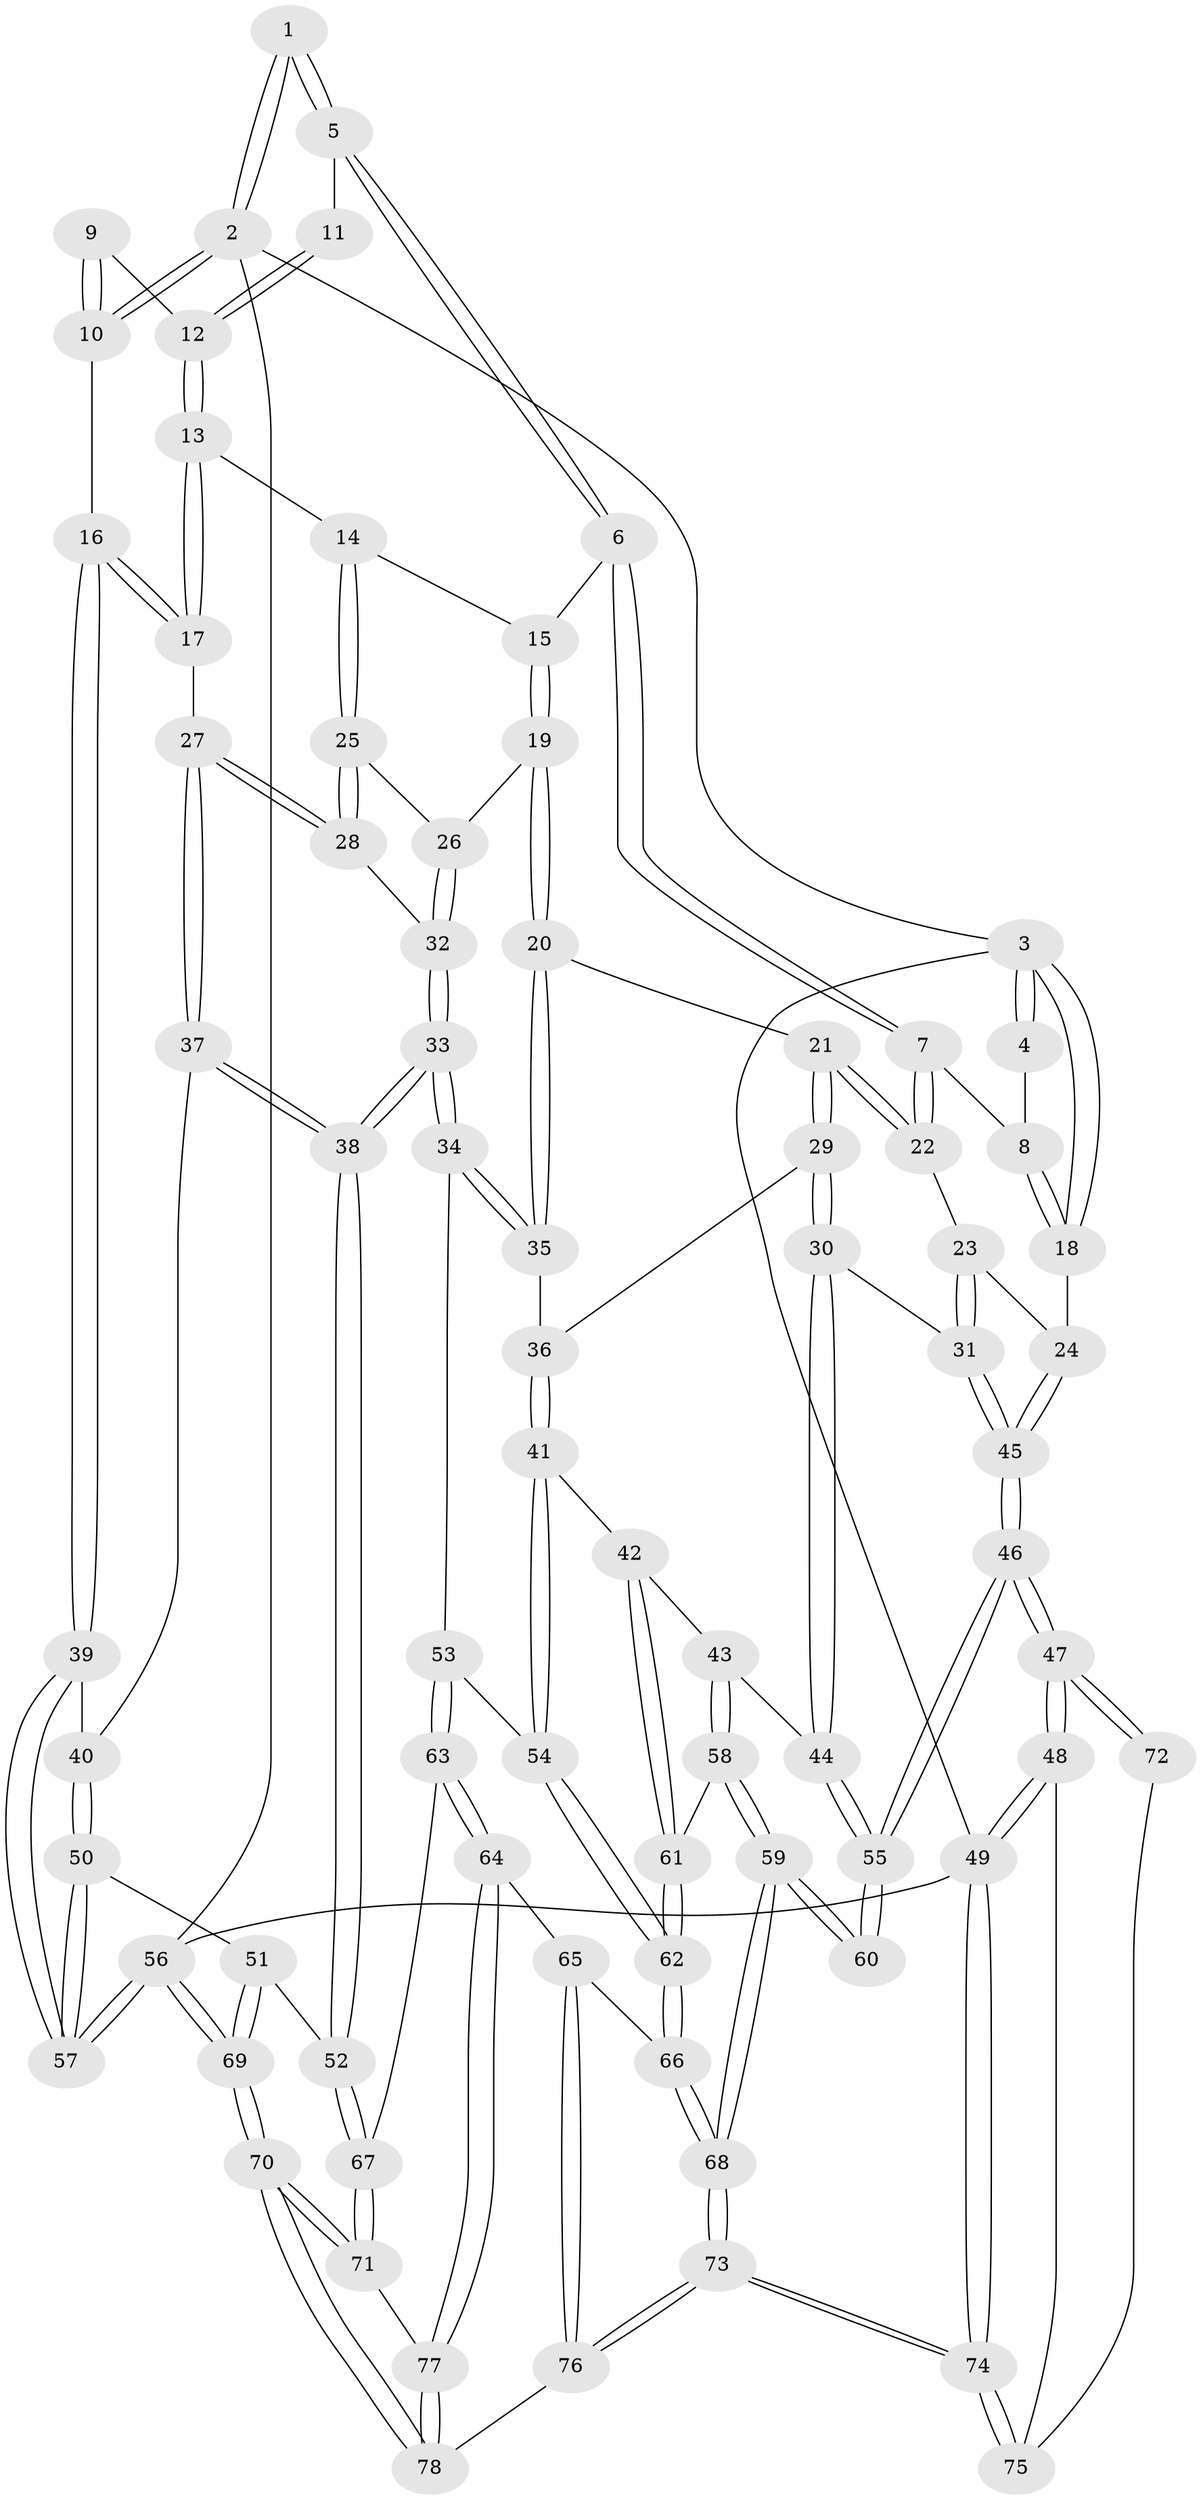// coarse degree distribution, {4: 0.3617021276595745, 3: 0.5531914893617021, 2: 0.0851063829787234}
// Generated by graph-tools (version 1.1) at 2025/38/03/04/25 23:38:29]
// undirected, 78 vertices, 192 edges
graph export_dot {
  node [color=gray90,style=filled];
  1 [pos="+0.5054070526381814+0"];
  2 [pos="+1+0"];
  3 [pos="+0+0"];
  4 [pos="+0.4433199435155918+0"];
  5 [pos="+0.5654759885228696+0.08729712616891011"];
  6 [pos="+0.5179763495505004+0.2005395905188444"];
  7 [pos="+0.24409283074705473+0.2187127029826632"];
  8 [pos="+0.23647675214750585+0.18965929255991223"];
  9 [pos="+0.9179798128573379+0"];
  10 [pos="+1+0"];
  11 [pos="+0.6735016946708475+0.13071564069571437"];
  12 [pos="+0.7533037933766835+0.2040757951636209"];
  13 [pos="+0.7816102591031727+0.24198894071592636"];
  14 [pos="+0.7169084376843022+0.3017498710892036"];
  15 [pos="+0.5186232396162506+0.2100864439591974"];
  16 [pos="+1+0.19546572827110237"];
  17 [pos="+0.9375555045146735+0.2935453457999226"];
  18 [pos="+0+0"];
  19 [pos="+0.5152507510228231+0.33168769521850094"];
  20 [pos="+0.500726226627509+0.35211842826221174"];
  21 [pos="+0.32436190120081865+0.3826270203169301"];
  22 [pos="+0.24359515240293453+0.22120273175965566"];
  23 [pos="+0.09564759316370537+0.3308695826410496"];
  24 [pos="+0+0.2293653060845941"];
  25 [pos="+0.6898704211658758+0.33867842983945423"];
  26 [pos="+0.5519324492266279+0.3407711328502961"];
  27 [pos="+0.8504631185709086+0.4347740979864429"];
  28 [pos="+0.7166066663831988+0.4341456287410956"];
  29 [pos="+0.3002195698292643+0.44032252016314294"];
  30 [pos="+0.1617735974908902+0.5082946810525176"];
  31 [pos="+0.148411412643998+0.4874706571757401"];
  32 [pos="+0.6826321253783788+0.4670714752606073"];
  33 [pos="+0.6147697455449631+0.6083264151498811"];
  34 [pos="+0.576335332483618+0.5879625960226232"];
  35 [pos="+0.5246892141010236+0.525170405505065"];
  36 [pos="+0.3695251640373672+0.5255327240740033"];
  37 [pos="+0.8572753650225573+0.5210074660824254"];
  38 [pos="+0.6525087907028834+0.6633961118028163"];
  39 [pos="+1+0.5791623397947161"];
  40 [pos="+0.8855891794973287+0.5460798560228083"];
  41 [pos="+0.34840547901115493+0.6150819792203742"];
  42 [pos="+0.27389405712105597+0.6339739416326975"];
  43 [pos="+0.16965409843057702+0.575393394667226"];
  44 [pos="+0.15172984673648882+0.5460602450441554"];
  45 [pos="+0+0.38576598142252505"];
  46 [pos="+0+0.6194034861859244"];
  47 [pos="+0+0.7246130326689696"];
  48 [pos="+0+0.8215357695763056"];
  49 [pos="+0+1"];
  50 [pos="+0.8944284471434607+0.7269999708606676"];
  51 [pos="+0.6676549448270328+0.6983733654414725"];
  52 [pos="+0.6592864096953882+0.6956654492149651"];
  53 [pos="+0.4102058299093169+0.659951164420711"];
  54 [pos="+0.39811645160910786+0.661671665843058"];
  55 [pos="+0+0.6111101880450642"];
  56 [pos="+1+1"];
  57 [pos="+1+0.9484196306346815"];
  58 [pos="+0.1543296146761196+0.773469181842533"];
  59 [pos="+0.14428603789353703+0.7860451140122205"];
  60 [pos="+0.12244475683899662+0.7878420884354548"];
  61 [pos="+0.2770034210516021+0.7380642536399146"];
  62 [pos="+0.35675546578462114+0.785957519813346"];
  63 [pos="+0.5336837680371566+0.8118391190794645"];
  64 [pos="+0.5229554252582511+0.8240420341199692"];
  65 [pos="+0.4027979760967636+0.8221959813829504"];
  66 [pos="+0.36399405811487645+0.8019541259574267"];
  67 [pos="+0.6500731415526151+0.7128344257710447"];
  68 [pos="+0.22928375978325966+0.9178582416479651"];
  69 [pos="+1+1"];
  70 [pos="+1+1"];
  71 [pos="+0.7159927411187366+0.9442916191368821"];
  72 [pos="+0.11820639178064077+0.7901310123612026"];
  73 [pos="+0.21463841566968336+1"];
  74 [pos="+0.10472101173099084+1"];
  75 [pos="+0.055510401541676295+0.8682724781676928"];
  76 [pos="+0.3472610749546613+1"];
  77 [pos="+0.5340674532748529+0.9079304762578991"];
  78 [pos="+0.47611690529079254+1"];
  1 -- 2;
  1 -- 2;
  1 -- 5;
  1 -- 5;
  2 -- 3;
  2 -- 10;
  2 -- 10;
  2 -- 56;
  3 -- 4;
  3 -- 4;
  3 -- 18;
  3 -- 18;
  3 -- 49;
  4 -- 8;
  5 -- 6;
  5 -- 6;
  5 -- 11;
  6 -- 7;
  6 -- 7;
  6 -- 15;
  7 -- 8;
  7 -- 22;
  7 -- 22;
  8 -- 18;
  8 -- 18;
  9 -- 10;
  9 -- 10;
  9 -- 12;
  10 -- 16;
  11 -- 12;
  11 -- 12;
  12 -- 13;
  12 -- 13;
  13 -- 14;
  13 -- 17;
  13 -- 17;
  14 -- 15;
  14 -- 25;
  14 -- 25;
  15 -- 19;
  15 -- 19;
  16 -- 17;
  16 -- 17;
  16 -- 39;
  16 -- 39;
  17 -- 27;
  18 -- 24;
  19 -- 20;
  19 -- 20;
  19 -- 26;
  20 -- 21;
  20 -- 35;
  20 -- 35;
  21 -- 22;
  21 -- 22;
  21 -- 29;
  21 -- 29;
  22 -- 23;
  23 -- 24;
  23 -- 31;
  23 -- 31;
  24 -- 45;
  24 -- 45;
  25 -- 26;
  25 -- 28;
  25 -- 28;
  26 -- 32;
  26 -- 32;
  27 -- 28;
  27 -- 28;
  27 -- 37;
  27 -- 37;
  28 -- 32;
  29 -- 30;
  29 -- 30;
  29 -- 36;
  30 -- 31;
  30 -- 44;
  30 -- 44;
  31 -- 45;
  31 -- 45;
  32 -- 33;
  32 -- 33;
  33 -- 34;
  33 -- 34;
  33 -- 38;
  33 -- 38;
  34 -- 35;
  34 -- 35;
  34 -- 53;
  35 -- 36;
  36 -- 41;
  36 -- 41;
  37 -- 38;
  37 -- 38;
  37 -- 40;
  38 -- 52;
  38 -- 52;
  39 -- 40;
  39 -- 57;
  39 -- 57;
  40 -- 50;
  40 -- 50;
  41 -- 42;
  41 -- 54;
  41 -- 54;
  42 -- 43;
  42 -- 61;
  42 -- 61;
  43 -- 44;
  43 -- 58;
  43 -- 58;
  44 -- 55;
  44 -- 55;
  45 -- 46;
  45 -- 46;
  46 -- 47;
  46 -- 47;
  46 -- 55;
  46 -- 55;
  47 -- 48;
  47 -- 48;
  47 -- 72;
  47 -- 72;
  48 -- 49;
  48 -- 49;
  48 -- 75;
  49 -- 74;
  49 -- 74;
  49 -- 56;
  50 -- 51;
  50 -- 57;
  50 -- 57;
  51 -- 52;
  51 -- 69;
  51 -- 69;
  52 -- 67;
  52 -- 67;
  53 -- 54;
  53 -- 63;
  53 -- 63;
  54 -- 62;
  54 -- 62;
  55 -- 60;
  55 -- 60;
  56 -- 57;
  56 -- 57;
  56 -- 69;
  56 -- 69;
  58 -- 59;
  58 -- 59;
  58 -- 61;
  59 -- 60;
  59 -- 60;
  59 -- 68;
  59 -- 68;
  61 -- 62;
  61 -- 62;
  62 -- 66;
  62 -- 66;
  63 -- 64;
  63 -- 64;
  63 -- 67;
  64 -- 65;
  64 -- 77;
  64 -- 77;
  65 -- 66;
  65 -- 76;
  65 -- 76;
  66 -- 68;
  66 -- 68;
  67 -- 71;
  67 -- 71;
  68 -- 73;
  68 -- 73;
  69 -- 70;
  69 -- 70;
  70 -- 71;
  70 -- 71;
  70 -- 78;
  70 -- 78;
  71 -- 77;
  72 -- 75;
  73 -- 74;
  73 -- 74;
  73 -- 76;
  73 -- 76;
  74 -- 75;
  74 -- 75;
  76 -- 78;
  77 -- 78;
  77 -- 78;
}
